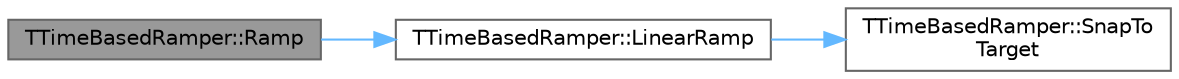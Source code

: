 digraph "TTimeBasedRamper::Ramp"
{
 // INTERACTIVE_SVG=YES
 // LATEX_PDF_SIZE
  bgcolor="transparent";
  edge [fontname=Helvetica,fontsize=10,labelfontname=Helvetica,labelfontsize=10];
  node [fontname=Helvetica,fontsize=10,shape=box,height=0.2,width=0.4];
  rankdir="LR";
  Node1 [id="Node000001",label="TTimeBasedRamper::Ramp",height=0.2,width=0.4,color="gray40", fillcolor="grey60", style="filled", fontcolor="black",tooltip=" "];
  Node1 -> Node2 [id="edge1_Node000001_Node000002",color="steelblue1",style="solid",tooltip=" "];
  Node2 [id="Node000002",label="TTimeBasedRamper::LinearRamp",height=0.2,width=0.4,color="grey40", fillcolor="white", style="filled",URL="$d7/dce/classTTimeBasedRamper.html#a99db51504b6e1254c6083216b6b7325a",tooltip=" "];
  Node2 -> Node3 [id="edge2_Node000002_Node000003",color="steelblue1",style="solid",tooltip=" "];
  Node3 [id="Node000003",label="TTimeBasedRamper::SnapTo\lTarget",height=0.2,width=0.4,color="grey40", fillcolor="white", style="filled",URL="$d7/dce/classTTimeBasedRamper.html#a7069cf35b54bb11007474f98afc78f90",tooltip=" "];
}
